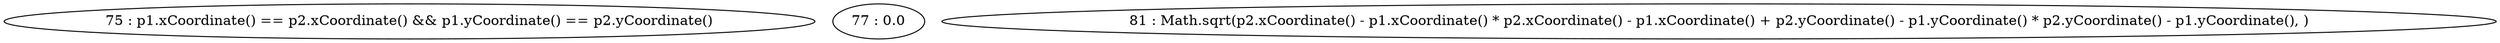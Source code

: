 digraph G {
"75 : p1.xCoordinate() == p2.xCoordinate() && p1.yCoordinate() == p2.yCoordinate()"
"77 : 0.0"
"81 : Math.sqrt(p2.xCoordinate() - p1.xCoordinate() * p2.xCoordinate() - p1.xCoordinate() + p2.yCoordinate() - p1.yCoordinate() * p2.yCoordinate() - p1.yCoordinate(), )"
}